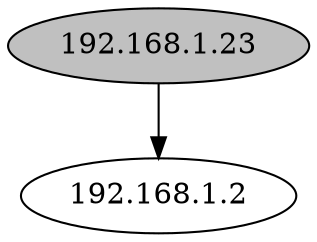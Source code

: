 digraph DAG {
S0[label="192.168.1.23",fillcolor=grey,style=filled];
S1[label="192.168.1.2"];
S0 -> S1
}